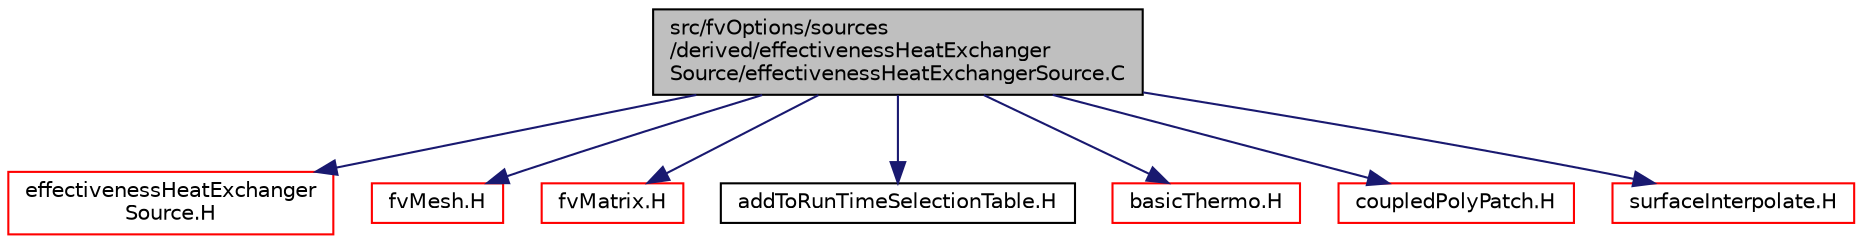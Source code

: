 digraph "src/fvOptions/sources/derived/effectivenessHeatExchangerSource/effectivenessHeatExchangerSource.C"
{
  bgcolor="transparent";
  edge [fontname="Helvetica",fontsize="10",labelfontname="Helvetica",labelfontsize="10"];
  node [fontname="Helvetica",fontsize="10",shape=record];
  Node1 [label="src/fvOptions/sources\l/derived/effectivenessHeatExchanger\lSource/effectivenessHeatExchangerSource.C",height=0.2,width=0.4,color="black", fillcolor="grey75", style="filled", fontcolor="black"];
  Node1 -> Node2 [color="midnightblue",fontsize="10",style="solid",fontname="Helvetica"];
  Node2 [label="effectivenessHeatExchanger\lSource.H",height=0.2,width=0.4,color="red",URL="$a06377.html"];
  Node1 -> Node3 [color="midnightblue",fontsize="10",style="solid",fontname="Helvetica"];
  Node3 [label="fvMesh.H",height=0.2,width=0.4,color="red",URL="$a05986.html"];
  Node1 -> Node4 [color="midnightblue",fontsize="10",style="solid",fontname="Helvetica"];
  Node4 [label="fvMatrix.H",height=0.2,width=0.4,color="red",URL="$a05902.html"];
  Node1 -> Node5 [color="midnightblue",fontsize="10",style="solid",fontname="Helvetica"];
  Node5 [label="addToRunTimeSelectionTable.H",height=0.2,width=0.4,color="black",URL="$a07953.html",tooltip="Macros for easy insertion into run-time selection tables. "];
  Node1 -> Node6 [color="midnightblue",fontsize="10",style="solid",fontname="Helvetica"];
  Node6 [label="basicThermo.H",height=0.2,width=0.4,color="red",URL="$a10147.html"];
  Node1 -> Node7 [color="midnightblue",fontsize="10",style="solid",fontname="Helvetica"];
  Node7 [label="coupledPolyPatch.H",height=0.2,width=0.4,color="red",URL="$a08766.html"];
  Node1 -> Node8 [color="midnightblue",fontsize="10",style="solid",fontname="Helvetica"];
  Node8 [label="surfaceInterpolate.H",height=0.2,width=0.4,color="red",URL="$a06260.html",tooltip="Surface Interpolation. "];
}

